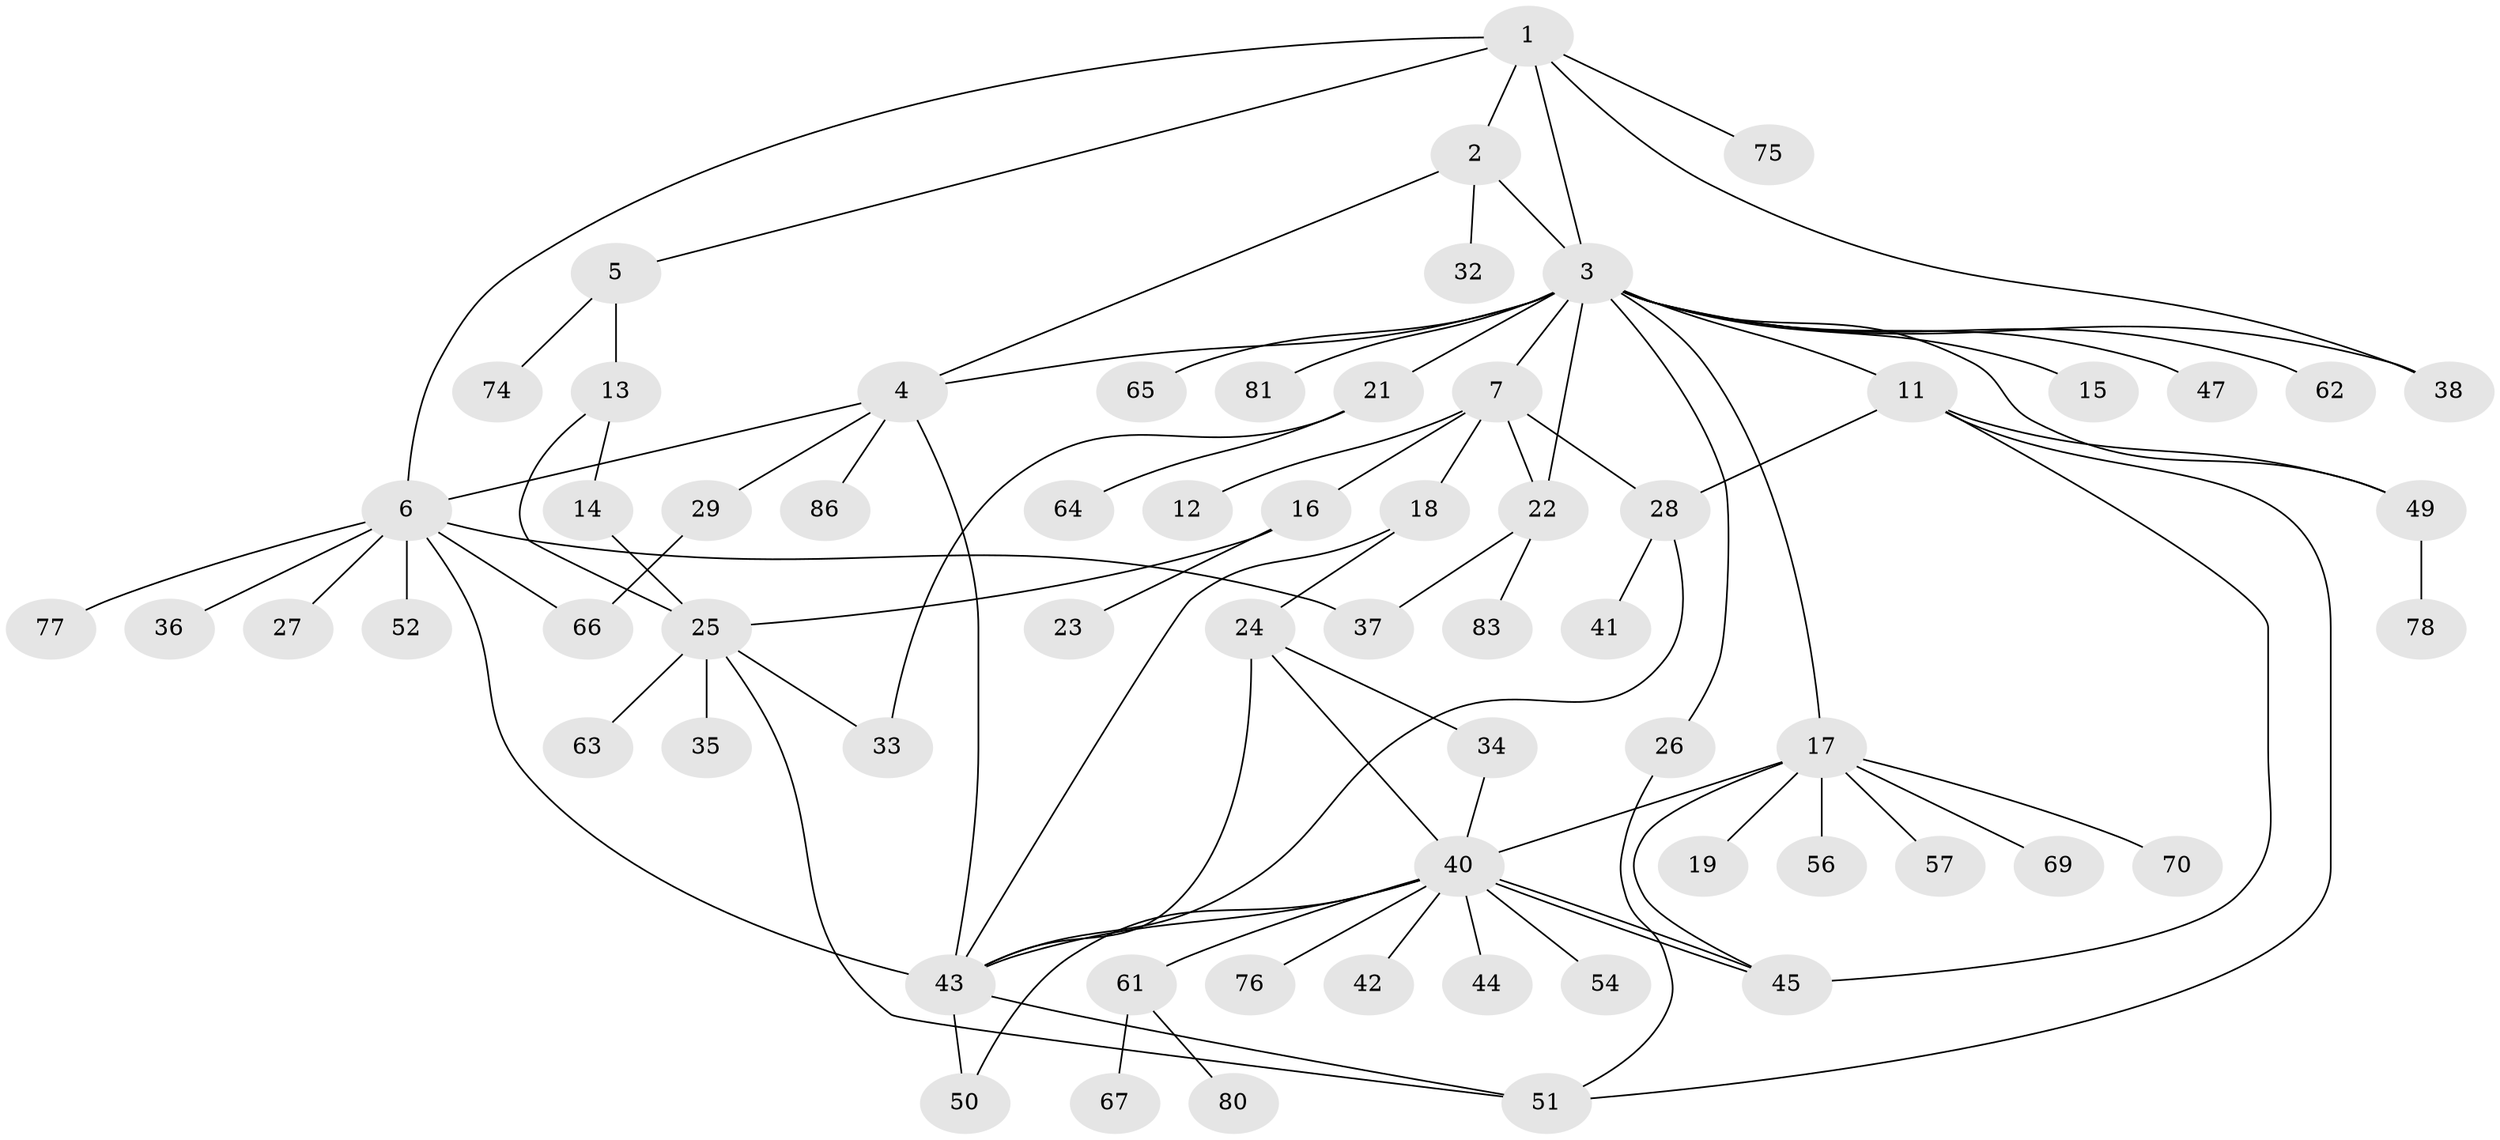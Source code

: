 // Generated by graph-tools (version 1.1) at 2025/23/03/03/25 07:23:52]
// undirected, 64 vertices, 89 edges
graph export_dot {
graph [start="1"]
  node [color=gray90,style=filled];
  1 [super="+10"];
  2;
  3 [super="+9"];
  4;
  5 [super="+8"];
  6 [super="+53"];
  7 [super="+31"];
  11 [super="+71"];
  12;
  13;
  14 [super="+20"];
  15;
  16 [super="+82"];
  17 [super="+59"];
  18;
  19;
  21 [super="+39"];
  22 [super="+30"];
  23;
  24 [super="+73"];
  25 [super="+55"];
  26;
  27;
  28 [super="+46"];
  29 [super="+72"];
  32;
  33;
  34 [super="+84"];
  35;
  36;
  37;
  38 [super="+60"];
  40 [super="+68"];
  41;
  42 [super="+58"];
  43 [super="+48"];
  44;
  45;
  47;
  49 [super="+85"];
  50;
  51 [super="+79"];
  52;
  54;
  56;
  57;
  61 [super="+87"];
  62;
  63;
  64;
  65;
  66;
  67;
  69;
  70;
  74;
  75;
  76;
  77;
  78;
  80;
  81;
  83;
  86;
  1 -- 2;
  1 -- 5;
  1 -- 6;
  1 -- 38;
  1 -- 75;
  1 -- 3;
  2 -- 3;
  2 -- 4;
  2 -- 32;
  3 -- 4;
  3 -- 7;
  3 -- 17;
  3 -- 21 [weight=2];
  3 -- 26;
  3 -- 65;
  3 -- 38;
  3 -- 11;
  3 -- 15;
  3 -- 47;
  3 -- 49;
  3 -- 81;
  3 -- 22;
  3 -- 62;
  4 -- 6;
  4 -- 29;
  4 -- 43;
  4 -- 86;
  5 -- 13;
  5 -- 74;
  6 -- 27;
  6 -- 36;
  6 -- 37;
  6 -- 52;
  6 -- 66;
  6 -- 77;
  6 -- 43;
  7 -- 12;
  7 -- 16 [weight=2];
  7 -- 18;
  7 -- 28;
  7 -- 22;
  11 -- 28;
  11 -- 45;
  11 -- 49;
  11 -- 51;
  13 -- 14;
  13 -- 25;
  14 -- 25;
  16 -- 23;
  16 -- 25;
  17 -- 19;
  17 -- 45;
  17 -- 56;
  17 -- 57;
  17 -- 69;
  17 -- 70;
  17 -- 40;
  18 -- 24;
  18 -- 43;
  21 -- 33;
  21 -- 64;
  22 -- 37;
  22 -- 83;
  24 -- 34;
  24 -- 40;
  24 -- 43;
  25 -- 33;
  25 -- 35;
  25 -- 51;
  25 -- 63;
  26 -- 51;
  28 -- 41;
  28 -- 43;
  29 -- 66;
  34 -- 40 [weight=2];
  40 -- 42;
  40 -- 43;
  40 -- 44;
  40 -- 45;
  40 -- 45;
  40 -- 50;
  40 -- 54;
  40 -- 61;
  40 -- 76;
  43 -- 50;
  43 -- 51;
  49 -- 78;
  61 -- 67;
  61 -- 80;
}
